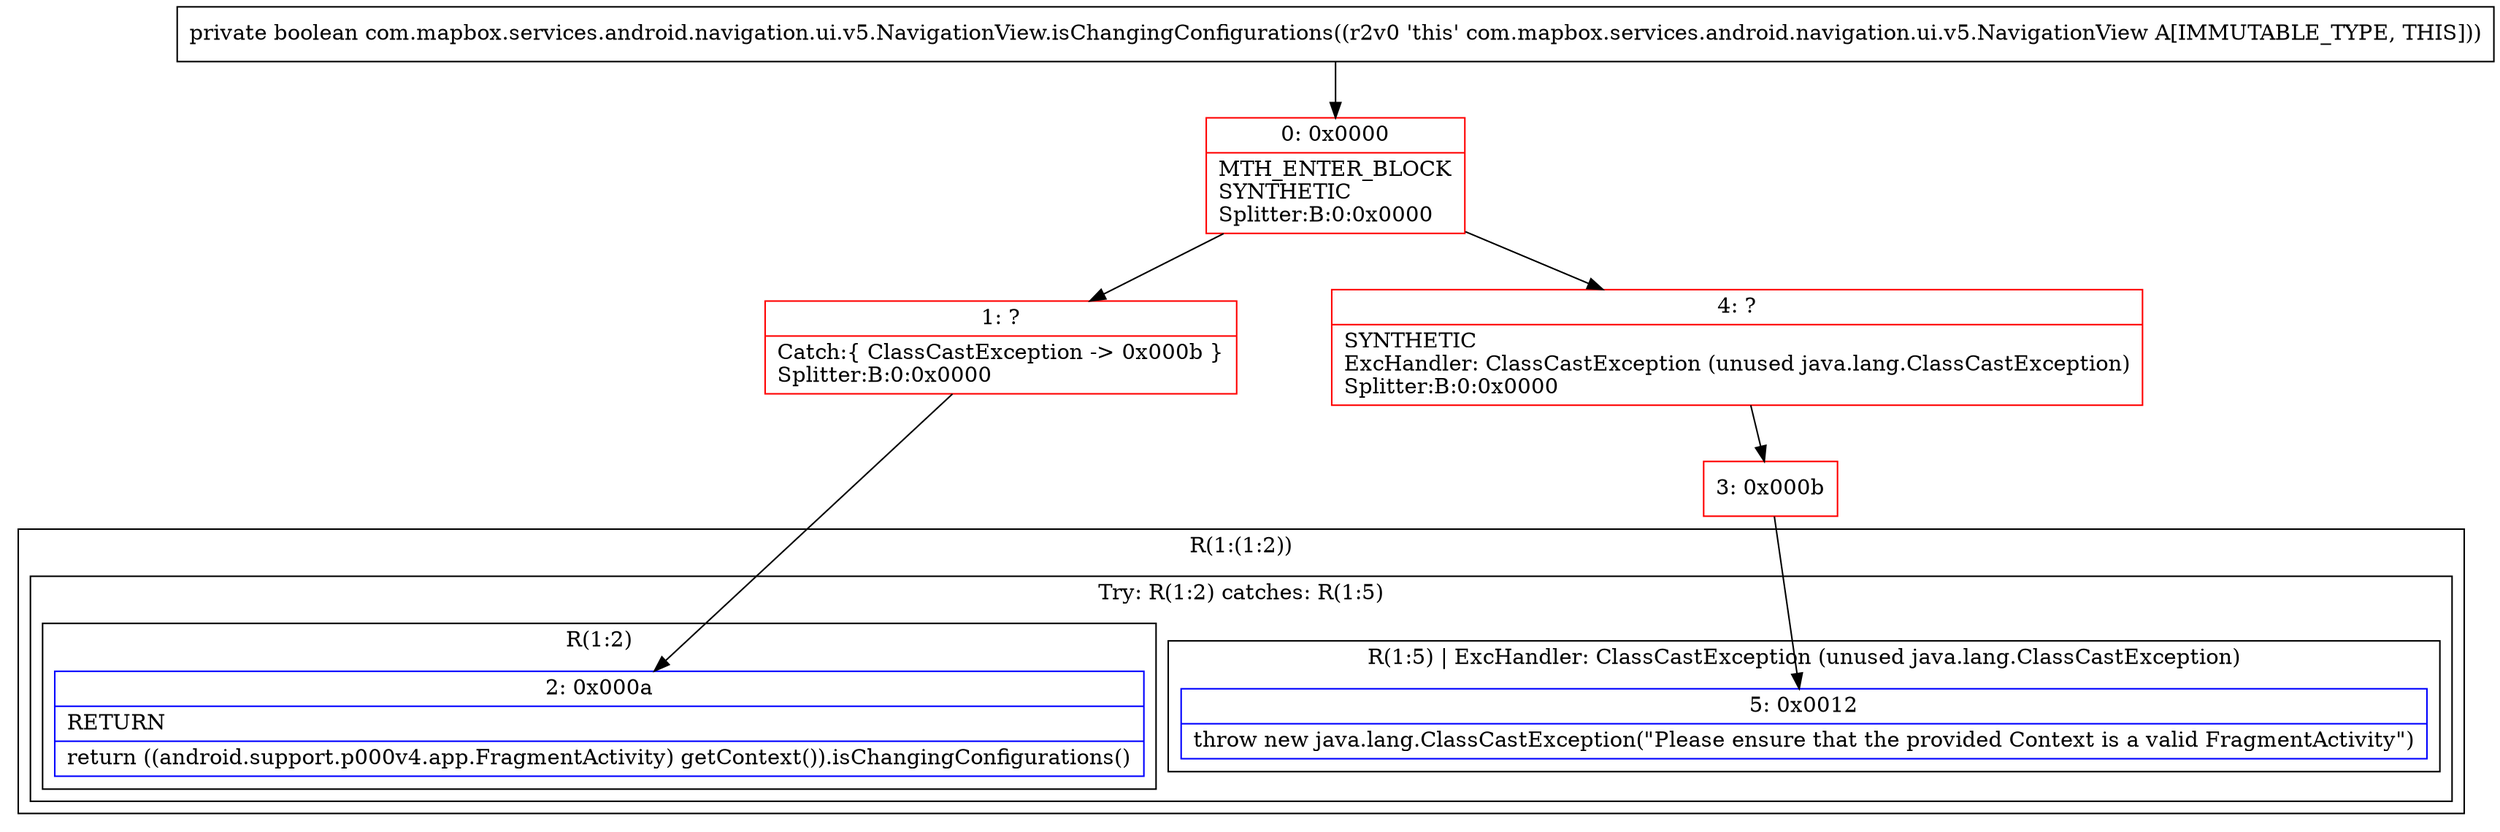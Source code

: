 digraph "CFG forcom.mapbox.services.android.navigation.ui.v5.NavigationView.isChangingConfigurations()Z" {
subgraph cluster_Region_1529411931 {
label = "R(1:(1:2))";
node [shape=record,color=blue];
subgraph cluster_TryCatchRegion_1391478856 {
label = "Try: R(1:2) catches: R(1:5)";
node [shape=record,color=blue];
subgraph cluster_Region_1876989069 {
label = "R(1:2)";
node [shape=record,color=blue];
Node_2 [shape=record,label="{2\:\ 0x000a|RETURN\l|return ((android.support.p000v4.app.FragmentActivity) getContext()).isChangingConfigurations()\l}"];
}
subgraph cluster_Region_236879317 {
label = "R(1:5) | ExcHandler: ClassCastException (unused java.lang.ClassCastException)\l";
node [shape=record,color=blue];
Node_5 [shape=record,label="{5\:\ 0x0012|throw new java.lang.ClassCastException(\"Please ensure that the provided Context is a valid FragmentActivity\")\l}"];
}
}
}
subgraph cluster_Region_236879317 {
label = "R(1:5) | ExcHandler: ClassCastException (unused java.lang.ClassCastException)\l";
node [shape=record,color=blue];
Node_5 [shape=record,label="{5\:\ 0x0012|throw new java.lang.ClassCastException(\"Please ensure that the provided Context is a valid FragmentActivity\")\l}"];
}
Node_0 [shape=record,color=red,label="{0\:\ 0x0000|MTH_ENTER_BLOCK\lSYNTHETIC\lSplitter:B:0:0x0000\l}"];
Node_1 [shape=record,color=red,label="{1\:\ ?|Catch:\{ ClassCastException \-\> 0x000b \}\lSplitter:B:0:0x0000\l}"];
Node_3 [shape=record,color=red,label="{3\:\ 0x000b}"];
Node_4 [shape=record,color=red,label="{4\:\ ?|SYNTHETIC\lExcHandler: ClassCastException (unused java.lang.ClassCastException)\lSplitter:B:0:0x0000\l}"];
MethodNode[shape=record,label="{private boolean com.mapbox.services.android.navigation.ui.v5.NavigationView.isChangingConfigurations((r2v0 'this' com.mapbox.services.android.navigation.ui.v5.NavigationView A[IMMUTABLE_TYPE, THIS])) }"];
MethodNode -> Node_0;
Node_0 -> Node_1;
Node_0 -> Node_4;
Node_1 -> Node_2;
Node_3 -> Node_5;
Node_4 -> Node_3;
}

